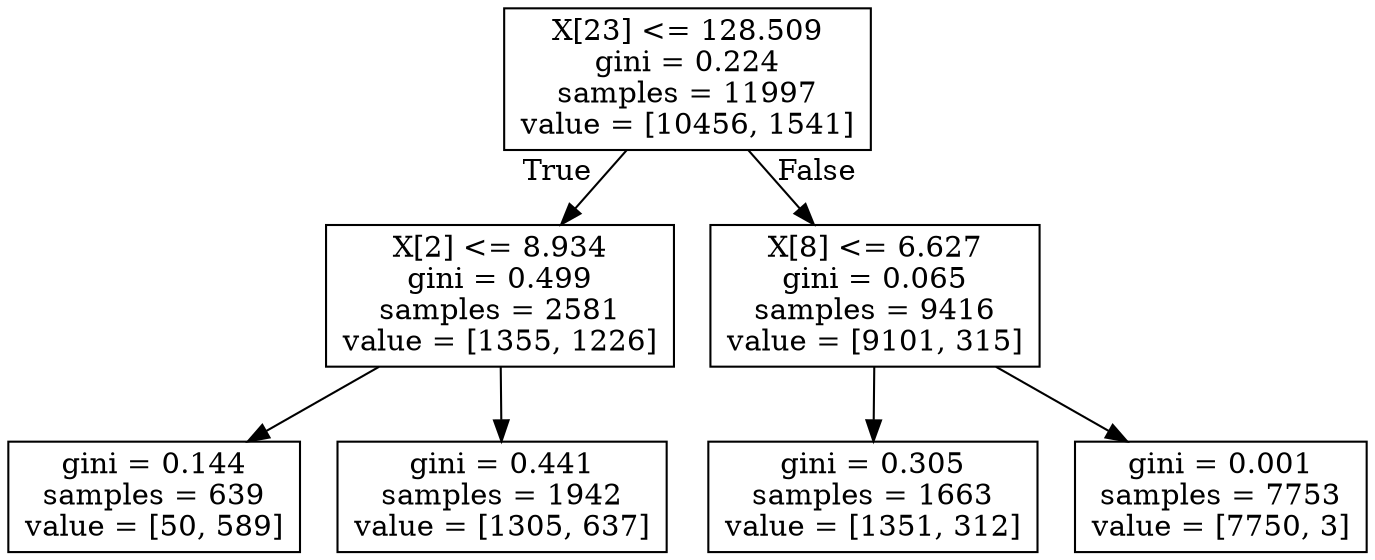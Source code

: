 digraph Tree {
node [shape=box] ;
0 [label="X[23] <= 128.509\ngini = 0.224\nsamples = 11997\nvalue = [10456, 1541]"] ;
1 [label="X[2] <= 8.934\ngini = 0.499\nsamples = 2581\nvalue = [1355, 1226]"] ;
0 -> 1 [labeldistance=2.5, labelangle=45, headlabel="True"] ;
2 [label="gini = 0.144\nsamples = 639\nvalue = [50, 589]"] ;
1 -> 2 ;
3 [label="gini = 0.441\nsamples = 1942\nvalue = [1305, 637]"] ;
1 -> 3 ;
4 [label="X[8] <= 6.627\ngini = 0.065\nsamples = 9416\nvalue = [9101, 315]"] ;
0 -> 4 [labeldistance=2.5, labelangle=-45, headlabel="False"] ;
5 [label="gini = 0.305\nsamples = 1663\nvalue = [1351, 312]"] ;
4 -> 5 ;
6 [label="gini = 0.001\nsamples = 7753\nvalue = [7750, 3]"] ;
4 -> 6 ;
}